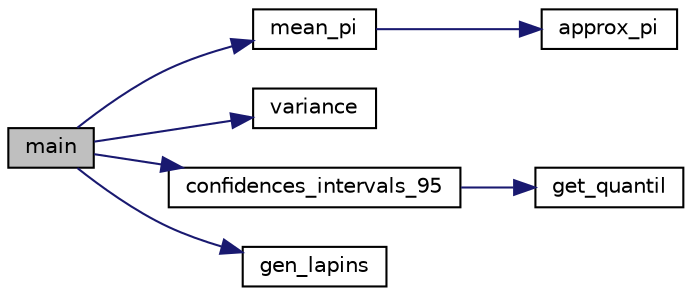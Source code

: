 digraph "main"
{
  edge [fontname="Helvetica",fontsize="10",labelfontname="Helvetica",labelfontsize="10"];
  node [fontname="Helvetica",fontsize="10",shape=record];
  rankdir="LR";
  Node15 [label="main",height=0.2,width=0.4,color="black", fillcolor="grey75", style="filled", fontcolor="black"];
  Node15 -> Node16 [color="midnightblue",fontsize="10",style="solid",fontname="Helvetica"];
  Node16 [label="mean_pi",height=0.2,width=0.4,color="black", fillcolor="white", style="filled",URL="$main_8c.html#a9dc62e75fa2e58d2ebad4921c30c1b1f",tooltip="Fonction utilisant plusieurs fois la fonction approx_pi() afin d&#39;en faire une moyenne. "];
  Node16 -> Node17 [color="midnightblue",fontsize="10",style="solid",fontname="Helvetica"];
  Node17 [label="approx_pi",height=0.2,width=0.4,color="black", fillcolor="white", style="filled",URL="$main_8c.html#ac29441dc1e67ba3bdf8ff2fd6e80b590",tooltip="Fonction permettant d&#39;approximer le nombre PI. "];
  Node15 -> Node18 [color="midnightblue",fontsize="10",style="solid",fontname="Helvetica"];
  Node18 [label="variance",height=0.2,width=0.4,color="black", fillcolor="white", style="filled",URL="$main_8c.html#a9b205782961c1259d3a9f39dffa995bb",tooltip="Fonction calculant une estimation sans biais de la variance d&#39;un tableau (en l&#39;occurence de PI) ..."];
  Node15 -> Node19 [color="midnightblue",fontsize="10",style="solid",fontname="Helvetica"];
  Node19 [label="confidences_intervals_95",height=0.2,width=0.4,color="black", fillcolor="white", style="filled",URL="$main_8c.html#ad89cd222c09aca0d2a6f5309eaf1eb1f",tooltip="Fonction qui calcule les intervalles de confiances à 95%. "];
  Node19 -> Node20 [color="midnightblue",fontsize="10",style="solid",fontname="Helvetica"];
  Node20 [label="get_quantil",height=0.2,width=0.4,color="black", fillcolor="white", style="filled",URL="$main_8c.html#a003a6336831c638f315bd28d987cd6ae",tooltip="Fonction qui permet d&#39;obtenir les quantils à partir du tableau t_values. "];
  Node15 -> Node21 [color="midnightblue",fontsize="10",style="solid",fontname="Helvetica"];
  Node21 [label="gen_lapins",height=0.2,width=0.4,color="black", fillcolor="white", style="filled",URL="$main_8c.html#a7633736232754889999b8605b977795e",tooltip="Fonction générant une population de lapins (Suite de Fibonacci) "];
}
